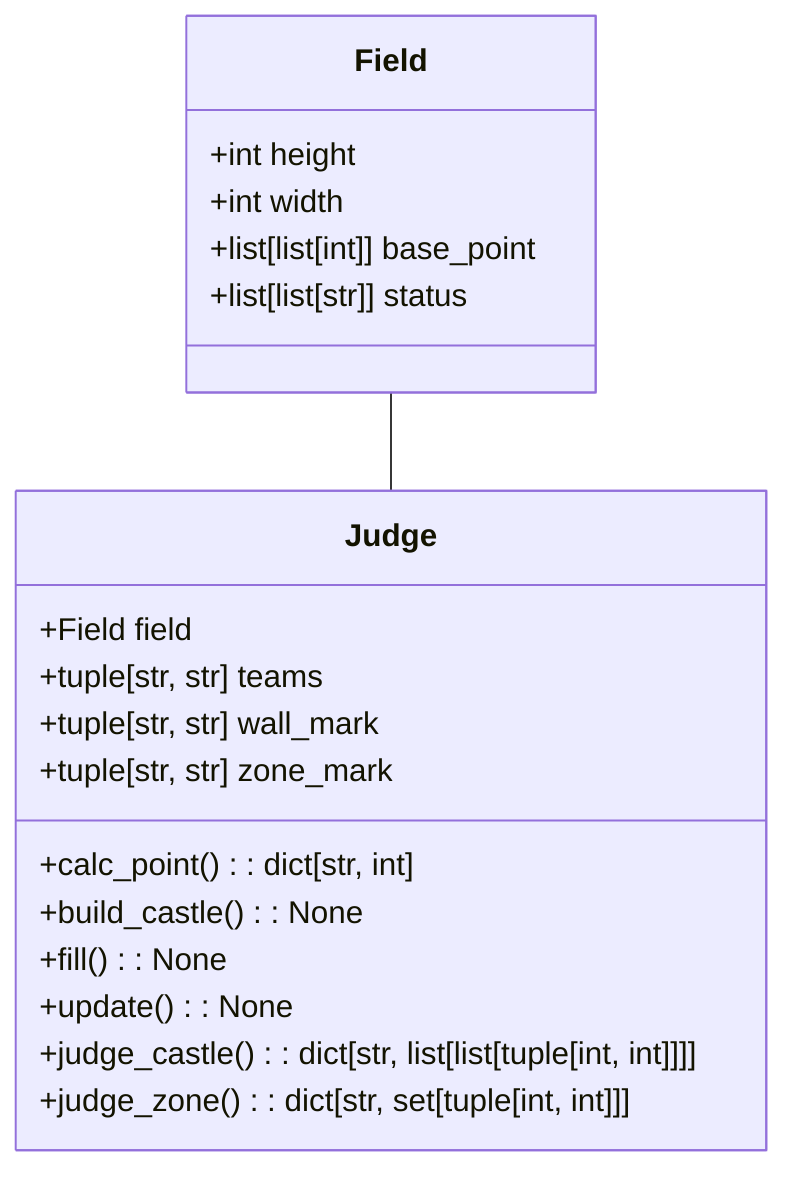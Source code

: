 classDiagram
    Field -- Judge
    class Field {
        +int height
        +int width
        +list[list[int]] base_point
        +list[list[str]] status
    }
    class Judge {
        +Field field
        +tuple[str, str] teams
        +tuple[str, str] wall_mark
        +tuple[str, str] zone_mark
        +calc_point(): dict[str, int]
        +build_castle(): None
        +fill(): None
        +update(): None
        +judge_castle(): dict[str, list[list[tuple[int, int]]]]
        +judge_zone(): dict[str, set[tuple[int, int]]]
    }